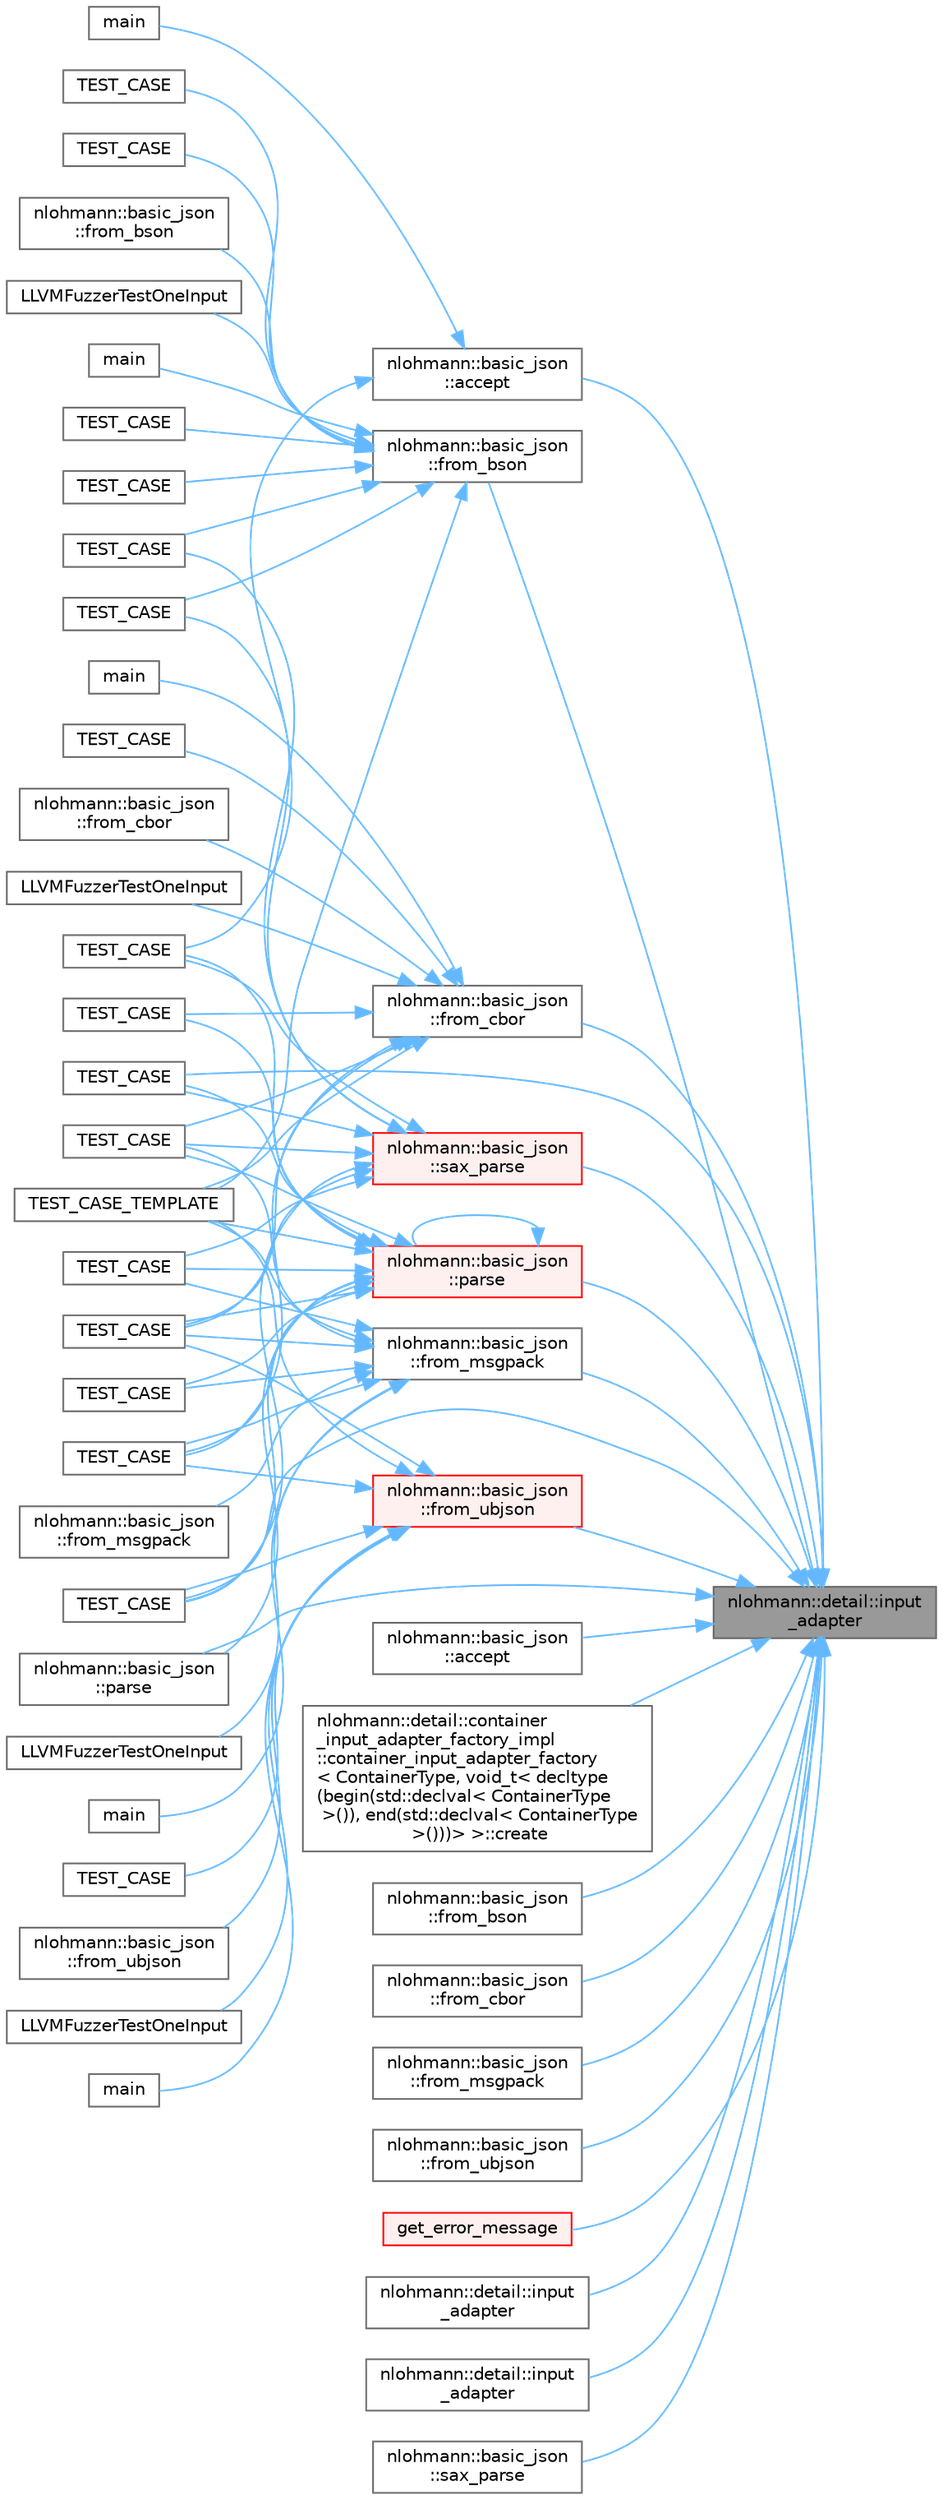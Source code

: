 digraph "nlohmann::detail::input_adapter"
{
 // LATEX_PDF_SIZE
  bgcolor="transparent";
  edge [fontname=Helvetica,fontsize=10,labelfontname=Helvetica,labelfontsize=10];
  node [fontname=Helvetica,fontsize=10,shape=box,height=0.2,width=0.4];
  rankdir="RL";
  Node1 [id="Node000001",label="nlohmann::detail::input\l_adapter",height=0.2,width=0.4,color="gray40", fillcolor="grey60", style="filled", fontcolor="black",tooltip=" "];
  Node1 -> Node2 [id="edge1_Node000001_Node000002",dir="back",color="steelblue1",style="solid",tooltip=" "];
  Node2 [id="Node000002",label="nlohmann::basic_json\l::accept",height=0.2,width=0.4,color="grey40", fillcolor="white", style="filled",URL="$classnlohmann_1_1basic__json.html#a32872afe5bfd040777e3e2bb85f0ca55",tooltip="check if the input is valid JSON"];
  Node2 -> Node3 [id="edge2_Node000002_Node000003",dir="back",color="steelblue1",style="solid",tooltip=" "];
  Node3 [id="Node000003",label="main",height=0.2,width=0.4,color="grey40", fillcolor="white", style="filled",URL="$accept____string_8cpp.html#ae66f6b31b5ad750f1fe042a706a4e3d4",tooltip=" "];
  Node2 -> Node4 [id="edge3_Node000002_Node000004",dir="back",color="steelblue1",style="solid",tooltip=" "];
  Node4 [id="Node000004",label="TEST_CASE",height=0.2,width=0.4,color="grey40", fillcolor="white", style="filled",URL="$unit-deserialization_8cpp.html#abb1ae50a9c690f2135d74a455ee8cf36",tooltip=" "];
  Node1 -> Node5 [id="edge4_Node000001_Node000005",dir="back",color="steelblue1",style="solid",tooltip=" "];
  Node5 [id="Node000005",label="nlohmann::basic_json\l::accept",height=0.2,width=0.4,color="grey40", fillcolor="white", style="filled",URL="$classnlohmann_1_1basic__json.html#a47fb596473649332185aedb0a8a6ccc5",tooltip="check if the input is valid JSON"];
  Node1 -> Node6 [id="edge5_Node000001_Node000006",dir="back",color="steelblue1",style="solid",tooltip=" "];
  Node6 [id="Node000006",label="nlohmann::detail::container\l_input_adapter_factory_impl\l::container_input_adapter_factory\l\< ContainerType, void_t\< decltype\l(begin(std::declval\< ContainerType\l \>()), end(std::declval\< ContainerType\l \>()))\> \>::create",height=0.2,width=0.4,color="grey40", fillcolor="white", style="filled",URL="$structnlohmann_1_1detail_1_1container__input__adapter__factory__impl_1_1container__input__adaptec6d36799bbab06a12576748f72ebcf00.html#a282eae71ce3b7a4249c6bc06da8b2670",tooltip=" "];
  Node1 -> Node7 [id="edge6_Node000001_Node000007",dir="back",color="steelblue1",style="solid",tooltip=" "];
  Node7 [id="Node000007",label="nlohmann::basic_json\l::from_bson",height=0.2,width=0.4,color="grey40", fillcolor="white", style="filled",URL="$classnlohmann_1_1basic__json.html#a4e02793f2691aa29ab7cb69fddafbf5c",tooltip="create a JSON value from an input in BSON format"];
  Node7 -> Node8 [id="edge7_Node000007_Node000008",dir="back",color="steelblue1",style="solid",tooltip=" "];
  Node8 [id="Node000008",label="nlohmann::basic_json\l::from_bson",height=0.2,width=0.4,color="grey40", fillcolor="white", style="filled",URL="$classnlohmann_1_1basic__json.html#ae2612581e4788ddffc2f45d5e4cc04fc",tooltip=" "];
  Node7 -> Node9 [id="edge8_Node000007_Node000009",dir="back",color="steelblue1",style="solid",tooltip=" "];
  Node9 [id="Node000009",label="LLVMFuzzerTestOneInput",height=0.2,width=0.4,color="grey40", fillcolor="white", style="filled",URL="$fuzzer-parse__bson_8cpp.html#a91ce7c16e9840492202299da2b451e60",tooltip=" "];
  Node7 -> Node10 [id="edge9_Node000007_Node000010",dir="back",color="steelblue1",style="solid",tooltip=" "];
  Node10 [id="Node000010",label="main",height=0.2,width=0.4,color="grey40", fillcolor="white", style="filled",URL="$from__bson_8cpp.html#ae66f6b31b5ad750f1fe042a706a4e3d4",tooltip=" "];
  Node7 -> Node11 [id="edge10_Node000007_Node000011",dir="back",color="steelblue1",style="solid",tooltip=" "];
  Node11 [id="Node000011",label="TEST_CASE",height=0.2,width=0.4,color="grey40", fillcolor="white", style="filled",URL="$unit-bson_8cpp.html#abf1d4dbef356278519dfbacf7125b46c",tooltip=" "];
  Node7 -> Node12 [id="edge11_Node000007_Node000012",dir="back",color="steelblue1",style="solid",tooltip=" "];
  Node12 [id="Node000012",label="TEST_CASE",height=0.2,width=0.4,color="grey40", fillcolor="white", style="filled",URL="$unit-bson_8cpp.html#a4f9ffa47724af1f2b49e0204497d0e07",tooltip=" "];
  Node7 -> Node13 [id="edge12_Node000007_Node000013",dir="back",color="steelblue1",style="solid",tooltip=" "];
  Node13 [id="Node000013",label="TEST_CASE",height=0.2,width=0.4,color="grey40", fillcolor="white", style="filled",URL="$unit-bson_8cpp.html#a41b0446157df6aab7cc9846226fe71fc",tooltip=" "];
  Node7 -> Node14 [id="edge13_Node000007_Node000014",dir="back",color="steelblue1",style="solid",tooltip=" "];
  Node14 [id="Node000014",label="TEST_CASE",height=0.2,width=0.4,color="grey40", fillcolor="white", style="filled",URL="$unit-bson_8cpp.html#a73301d5e6d0f638e973f748287501dd6",tooltip=" "];
  Node7 -> Node15 [id="edge14_Node000007_Node000015",dir="back",color="steelblue1",style="solid",tooltip=" "];
  Node15 [id="Node000015",label="TEST_CASE",height=0.2,width=0.4,color="grey40", fillcolor="white", style="filled",URL="$unit-bson_8cpp.html#a1e73412ff1628eb0f8f11e2c4787ce82",tooltip=" "];
  Node7 -> Node16 [id="edge15_Node000007_Node000016",dir="back",color="steelblue1",style="solid",tooltip=" "];
  Node16 [id="Node000016",label="TEST_CASE",height=0.2,width=0.4,color="grey40", fillcolor="white", style="filled",URL="$unit-bson_8cpp.html#a6111613ed616440d7a849ba2c30e32fc",tooltip=" "];
  Node7 -> Node17 [id="edge16_Node000007_Node000017",dir="back",color="steelblue1",style="solid",tooltip=" "];
  Node17 [id="Node000017",label="TEST_CASE_TEMPLATE",height=0.2,width=0.4,color="grey40", fillcolor="white", style="filled",URL="$unit-udt__macro_8cpp.html#ae5b92ceb54d7ebfe09c7e760cef3fa30",tooltip=" "];
  Node1 -> Node18 [id="edge17_Node000001_Node000018",dir="back",color="steelblue1",style="solid",tooltip=" "];
  Node18 [id="Node000018",label="nlohmann::basic_json\l::from_bson",height=0.2,width=0.4,color="grey40", fillcolor="white", style="filled",URL="$classnlohmann_1_1basic__json.html#a4118d0ec23d9eeafc236b9524d220e94",tooltip="create a JSON value from an input in BSON format"];
  Node1 -> Node19 [id="edge18_Node000001_Node000019",dir="back",color="steelblue1",style="solid",tooltip=" "];
  Node19 [id="Node000019",label="nlohmann::basic_json\l::from_cbor",height=0.2,width=0.4,color="grey40", fillcolor="white", style="filled",URL="$classnlohmann_1_1basic__json.html#a44dd5635fb2da4710f6cd6e42b72773f",tooltip="create a JSON value from an input in CBOR format"];
  Node19 -> Node20 [id="edge19_Node000019_Node000020",dir="back",color="steelblue1",style="solid",tooltip=" "];
  Node20 [id="Node000020",label="nlohmann::basic_json\l::from_cbor",height=0.2,width=0.4,color="grey40", fillcolor="white", style="filled",URL="$classnlohmann_1_1basic__json.html#a188755c8cda27e2afb03c016c14125d8",tooltip=" "];
  Node19 -> Node21 [id="edge20_Node000019_Node000021",dir="back",color="steelblue1",style="solid",tooltip=" "];
  Node21 [id="Node000021",label="LLVMFuzzerTestOneInput",height=0.2,width=0.4,color="grey40", fillcolor="white", style="filled",URL="$fuzzer-parse__cbor_8cpp.html#a91ce7c16e9840492202299da2b451e60",tooltip=" "];
  Node19 -> Node22 [id="edge21_Node000019_Node000022",dir="back",color="steelblue1",style="solid",tooltip=" "];
  Node22 [id="Node000022",label="main",height=0.2,width=0.4,color="grey40", fillcolor="white", style="filled",URL="$cbor__tag__handler__t_8cpp.html#ae66f6b31b5ad750f1fe042a706a4e3d4",tooltip=" "];
  Node19 -> Node23 [id="edge22_Node000019_Node000023",dir="back",color="steelblue1",style="solid",tooltip=" "];
  Node23 [id="Node000023",label="TEST_CASE",height=0.2,width=0.4,color="grey40", fillcolor="white", style="filled",URL="$unit-cbor_8cpp.html#a3560ecd40093e85673fae1e54c485552",tooltip=" "];
  Node19 -> Node24 [id="edge23_Node000019_Node000024",dir="back",color="steelblue1",style="solid",tooltip=" "];
  Node24 [id="Node000024",label="TEST_CASE",height=0.2,width=0.4,color="grey40", fillcolor="white", style="filled",URL="$unit-cbor_8cpp.html#accaddb9a94ac88da3a33ea3eb85d7b25",tooltip=" "];
  Node19 -> Node25 [id="edge24_Node000019_Node000025",dir="back",color="steelblue1",style="solid",tooltip=" "];
  Node25 [id="Node000025",label="TEST_CASE",height=0.2,width=0.4,color="grey40", fillcolor="white", style="filled",URL="$unit-regression1_8cpp.html#aaf8ede2ee452657fac3746e57b58c22c",tooltip=" "];
  Node19 -> Node26 [id="edge25_Node000019_Node000026",dir="back",color="steelblue1",style="solid",tooltip=" "];
  Node26 [id="Node000026",label="TEST_CASE",height=0.2,width=0.4,color="grey40", fillcolor="white", style="filled",URL="$unit-regression2_8cpp.html#ae883c8adabfa3509d184fc46902df3bb",tooltip=" "];
  Node19 -> Node27 [id="edge26_Node000019_Node000027",dir="back",color="steelblue1",style="solid",tooltip=" "];
  Node27 [id="Node000027",label="TEST_CASE",height=0.2,width=0.4,color="grey40", fillcolor="white", style="filled",URL="$unit-cbor_8cpp.html#a622686dcb19b24c81ae60aaadc59e4bf",tooltip=" "];
  Node19 -> Node17 [id="edge27_Node000019_Node000017",dir="back",color="steelblue1",style="solid",tooltip=" "];
  Node1 -> Node28 [id="edge28_Node000001_Node000028",dir="back",color="steelblue1",style="solid",tooltip=" "];
  Node28 [id="Node000028",label="nlohmann::basic_json\l::from_cbor",height=0.2,width=0.4,color="grey40", fillcolor="white", style="filled",URL="$classnlohmann_1_1basic__json.html#aba4f6fc79cc405fb212ea3d992334e71",tooltip="create a JSON value from an input in CBOR format"];
  Node1 -> Node29 [id="edge29_Node000001_Node000029",dir="back",color="steelblue1",style="solid",tooltip=" "];
  Node29 [id="Node000029",label="nlohmann::basic_json\l::from_msgpack",height=0.2,width=0.4,color="grey40", fillcolor="white", style="filled",URL="$classnlohmann_1_1basic__json.html#adbcab52fca1e25b3311ef14e71a57590",tooltip="create a JSON value from an input in MessagePack format"];
  Node29 -> Node30 [id="edge30_Node000029_Node000030",dir="back",color="steelblue1",style="solid",tooltip=" "];
  Node30 [id="Node000030",label="nlohmann::basic_json\l::from_msgpack",height=0.2,width=0.4,color="grey40", fillcolor="white", style="filled",URL="$classnlohmann_1_1basic__json.html#a0d69d3102639759d5202a6f764760d23",tooltip=" "];
  Node29 -> Node31 [id="edge31_Node000029_Node000031",dir="back",color="steelblue1",style="solid",tooltip=" "];
  Node31 [id="Node000031",label="LLVMFuzzerTestOneInput",height=0.2,width=0.4,color="grey40", fillcolor="white", style="filled",URL="$fuzzer-parse__msgpack_8cpp.html#a91ce7c16e9840492202299da2b451e60",tooltip=" "];
  Node29 -> Node32 [id="edge32_Node000029_Node000032",dir="back",color="steelblue1",style="solid",tooltip=" "];
  Node32 [id="Node000032",label="main",height=0.2,width=0.4,color="grey40", fillcolor="white", style="filled",URL="$from__msgpack_8cpp.html#ae66f6b31b5ad750f1fe042a706a4e3d4",tooltip=" "];
  Node29 -> Node24 [id="edge33_Node000029_Node000024",dir="back",color="steelblue1",style="solid",tooltip=" "];
  Node29 -> Node33 [id="edge34_Node000029_Node000033",dir="back",color="steelblue1",style="solid",tooltip=" "];
  Node33 [id="Node000033",label="TEST_CASE",height=0.2,width=0.4,color="grey40", fillcolor="white", style="filled",URL="$unit-msgpack_8cpp.html#afd9622ad2952de87b5ac2290c8fef683",tooltip=" "];
  Node29 -> Node25 [id="edge35_Node000029_Node000025",dir="back",color="steelblue1",style="solid",tooltip=" "];
  Node29 -> Node26 [id="edge36_Node000029_Node000026",dir="back",color="steelblue1",style="solid",tooltip=" "];
  Node29 -> Node34 [id="edge37_Node000029_Node000034",dir="back",color="steelblue1",style="solid",tooltip=" "];
  Node34 [id="Node000034",label="TEST_CASE",height=0.2,width=0.4,color="grey40", fillcolor="white", style="filled",URL="$unit-msgpack_8cpp.html#a77e9c1d908e608ba730cd609d0e1c716",tooltip=" "];
  Node29 -> Node17 [id="edge38_Node000029_Node000017",dir="back",color="steelblue1",style="solid",tooltip=" "];
  Node1 -> Node35 [id="edge39_Node000001_Node000035",dir="back",color="steelblue1",style="solid",tooltip=" "];
  Node35 [id="Node000035",label="nlohmann::basic_json\l::from_msgpack",height=0.2,width=0.4,color="grey40", fillcolor="white", style="filled",URL="$classnlohmann_1_1basic__json.html#a94dbeb08bcd13821512957dcbf3f00bd",tooltip="create a JSON value from an input in MessagePack format"];
  Node1 -> Node36 [id="edge40_Node000001_Node000036",dir="back",color="steelblue1",style="solid",tooltip=" "];
  Node36 [id="Node000036",label="nlohmann::basic_json\l::from_ubjson",height=0.2,width=0.4,color="red", fillcolor="#FFF0F0", style="filled",URL="$classnlohmann_1_1basic__json.html#aa81f62db69978b90ff701f05c72e03a7",tooltip="create a JSON value from an input in UBJSON format"];
  Node36 -> Node37 [id="edge41_Node000036_Node000037",dir="back",color="steelblue1",style="solid",tooltip=" "];
  Node37 [id="Node000037",label="nlohmann::basic_json\l::from_ubjson",height=0.2,width=0.4,color="grey40", fillcolor="white", style="filled",URL="$classnlohmann_1_1basic__json.html#ab6eeda23c34cee79d8d72f1a8691a8de",tooltip=" "];
  Node36 -> Node38 [id="edge42_Node000036_Node000038",dir="back",color="steelblue1",style="solid",tooltip=" "];
  Node38 [id="Node000038",label="LLVMFuzzerTestOneInput",height=0.2,width=0.4,color="grey40", fillcolor="white", style="filled",URL="$fuzzer-parse__ubjson_8cpp.html#a91ce7c16e9840492202299da2b451e60",tooltip=" "];
  Node36 -> Node39 [id="edge43_Node000036_Node000039",dir="back",color="steelblue1",style="solid",tooltip=" "];
  Node39 [id="Node000039",label="main",height=0.2,width=0.4,color="grey40", fillcolor="white", style="filled",URL="$from__ubjson_8cpp.html#ae66f6b31b5ad750f1fe042a706a4e3d4",tooltip=" "];
  Node36 -> Node40 [id="edge44_Node000036_Node000040",dir="back",color="steelblue1",style="solid",tooltip=" "];
  Node40 [id="Node000040",label="TEST_CASE",height=0.2,width=0.4,color="grey40", fillcolor="white", style="filled",URL="$unit-ubjson_8cpp.html#a2291c34df12984200e33a95186e41211",tooltip=" "];
  Node36 -> Node41 [id="edge45_Node000036_Node000041",dir="back",color="steelblue1",style="solid",tooltip=" "];
  Node41 [id="Node000041",label="TEST_CASE",height=0.2,width=0.4,color="grey40", fillcolor="white", style="filled",URL="$unit-bjdata_8cpp.html#a5e2b39f107206ccf4a7eb2d7e4cef583",tooltip=" "];
  Node36 -> Node25 [id="edge46_Node000036_Node000025",dir="back",color="steelblue1",style="solid",tooltip=" "];
  Node36 -> Node26 [id="edge47_Node000036_Node000026",dir="back",color="steelblue1",style="solid",tooltip=" "];
  Node36 -> Node17 [id="edge48_Node000036_Node000017",dir="back",color="steelblue1",style="solid",tooltip=" "];
  Node1 -> Node44 [id="edge49_Node000001_Node000044",dir="back",color="steelblue1",style="solid",tooltip=" "];
  Node44 [id="Node000044",label="nlohmann::basic_json\l::from_ubjson",height=0.2,width=0.4,color="grey40", fillcolor="white", style="filled",URL="$classnlohmann_1_1basic__json.html#a9dbb422350fed520ce8c1ca8762c0251",tooltip="create a JSON value from an input in UBJSON format"];
  Node1 -> Node45 [id="edge50_Node000001_Node000045",dir="back",color="steelblue1",style="solid",tooltip=" "];
  Node45 [id="Node000045",label="get_error_message",height=0.2,width=0.4,color="red", fillcolor="#FFF0F0", style="filled",URL="$unit-class__lexer_8cpp.html#ad58498da1a538dd600cbdd1800ff7d5a",tooltip=" "];
  Node1 -> Node47 [id="edge51_Node000001_Node000047",dir="back",color="steelblue1",style="solid",tooltip=" "];
  Node47 [id="Node000047",label="nlohmann::detail::input\l_adapter",height=0.2,width=0.4,color="grey40", fillcolor="white", style="filled",URL="$namespacenlohmann_1_1detail.html#a690f7e555056ce490bd47dd5cdf9b48d",tooltip=" "];
  Node1 -> Node48 [id="edge52_Node000001_Node000048",dir="back",color="steelblue1",style="solid",tooltip=" "];
  Node48 [id="Node000048",label="nlohmann::detail::input\l_adapter",height=0.2,width=0.4,color="grey40", fillcolor="white", style="filled",URL="$namespacenlohmann_1_1detail.html#a7908f7aa06f20e6083619d1d4b4eb769",tooltip=" "];
  Node1 -> Node49 [id="edge53_Node000001_Node000049",dir="back",color="steelblue1",style="solid",tooltip=" "];
  Node49 [id="Node000049",label="nlohmann::basic_json\l::parse",height=0.2,width=0.4,color="red", fillcolor="#FFF0F0", style="filled",URL="$classnlohmann_1_1basic__json.html#a15018ade392a844ea32d5188d1a0b9c6",tooltip="deserialize from a compatible input"];
  Node49 -> Node49 [id="edge54_Node000049_Node000049",dir="back",color="steelblue1",style="solid",tooltip=" "];
  Node49 -> Node63 [id="edge55_Node000049_Node000063",dir="back",color="steelblue1",style="solid",tooltip=" "];
  Node63 [id="Node000063",label="nlohmann::basic_json\l::parse",height=0.2,width=0.4,color="grey40", fillcolor="white", style="filled",URL="$classnlohmann_1_1basic__json.html#ad832c70af0989389a9a104c21d2d1c5c",tooltip="deserialize from a pair of character iterators"];
  Node49 -> Node41 [id="edge56_Node000049_Node000041",dir="back",color="steelblue1",style="solid",tooltip=" "];
  Node49 -> Node24 [id="edge57_Node000049_Node000024",dir="back",color="steelblue1",style="solid",tooltip=" "];
  Node49 -> Node4 [id="edge58_Node000049_Node000004",dir="back",color="steelblue1",style="solid",tooltip=" "];
  Node49 -> Node33 [id="edge59_Node000049_Node000033",dir="back",color="steelblue1",style="solid",tooltip=" "];
  Node49 -> Node73 [id="edge60_Node000049_Node000073",dir="back",color="steelblue1",style="solid",tooltip=" "];
  Node73 [id="Node000073",label="TEST_CASE",height=0.2,width=0.4,color="grey40", fillcolor="white", style="filled",URL="$unit-class__parser_8cpp.html#aa0249936738cc61255ba7c8cb7c7cf16",tooltip=" "];
  Node49 -> Node25 [id="edge61_Node000049_Node000025",dir="back",color="steelblue1",style="solid",tooltip=" "];
  Node49 -> Node26 [id="edge62_Node000049_Node000026",dir="back",color="steelblue1",style="solid",tooltip=" "];
  Node49 -> Node27 [id="edge63_Node000049_Node000027",dir="back",color="steelblue1",style="solid",tooltip=" "];
  Node49 -> Node34 [id="edge64_Node000049_Node000034",dir="back",color="steelblue1",style="solid",tooltip=" "];
  Node49 -> Node17 [id="edge65_Node000049_Node000017",dir="back",color="steelblue1",style="solid",tooltip=" "];
  Node1 -> Node63 [id="edge66_Node000001_Node000063",dir="back",color="steelblue1",style="solid",tooltip=" "];
  Node1 -> Node80 [id="edge67_Node000001_Node000080",dir="back",color="steelblue1",style="solid",tooltip=" "];
  Node80 [id="Node000080",label="nlohmann::basic_json\l::sax_parse",height=0.2,width=0.4,color="red", fillcolor="#FFF0F0", style="filled",URL="$classnlohmann_1_1basic__json.html#a12b382c6407da5543827ce4b24bb5008",tooltip="generate SAX events"];
  Node80 -> Node41 [id="edge68_Node000080_Node000041",dir="back",color="steelblue1",style="solid",tooltip=" "];
  Node80 -> Node24 [id="edge69_Node000080_Node000024",dir="back",color="steelblue1",style="solid",tooltip=" "];
  Node80 -> Node4 [id="edge70_Node000080_Node000004",dir="back",color="steelblue1",style="solid",tooltip=" "];
  Node80 -> Node14 [id="edge71_Node000080_Node000014",dir="back",color="steelblue1",style="solid",tooltip=" "];
  Node80 -> Node33 [id="edge72_Node000080_Node000033",dir="back",color="steelblue1",style="solid",tooltip=" "];
  Node80 -> Node73 [id="edge73_Node000080_Node000073",dir="back",color="steelblue1",style="solid",tooltip=" "];
  Node80 -> Node26 [id="edge74_Node000080_Node000026",dir="back",color="steelblue1",style="solid",tooltip=" "];
  Node80 -> Node16 [id="edge75_Node000080_Node000016",dir="back",color="steelblue1",style="solid",tooltip=" "];
  Node1 -> Node83 [id="edge76_Node000001_Node000083",dir="back",color="steelblue1",style="solid",tooltip=" "];
  Node83 [id="Node000083",label="nlohmann::basic_json\l::sax_parse",height=0.2,width=0.4,color="grey40", fillcolor="white", style="filled",URL="$classnlohmann_1_1basic__json.html#ab62241c2694a054818edf2f66d72f113",tooltip="generate SAX events"];
  Node1 -> Node41 [id="edge77_Node000001_Node000041",dir="back",color="steelblue1",style="solid",tooltip=" "];
  Node1 -> Node73 [id="edge78_Node000001_Node000073",dir="back",color="steelblue1",style="solid",tooltip=" "];
}
